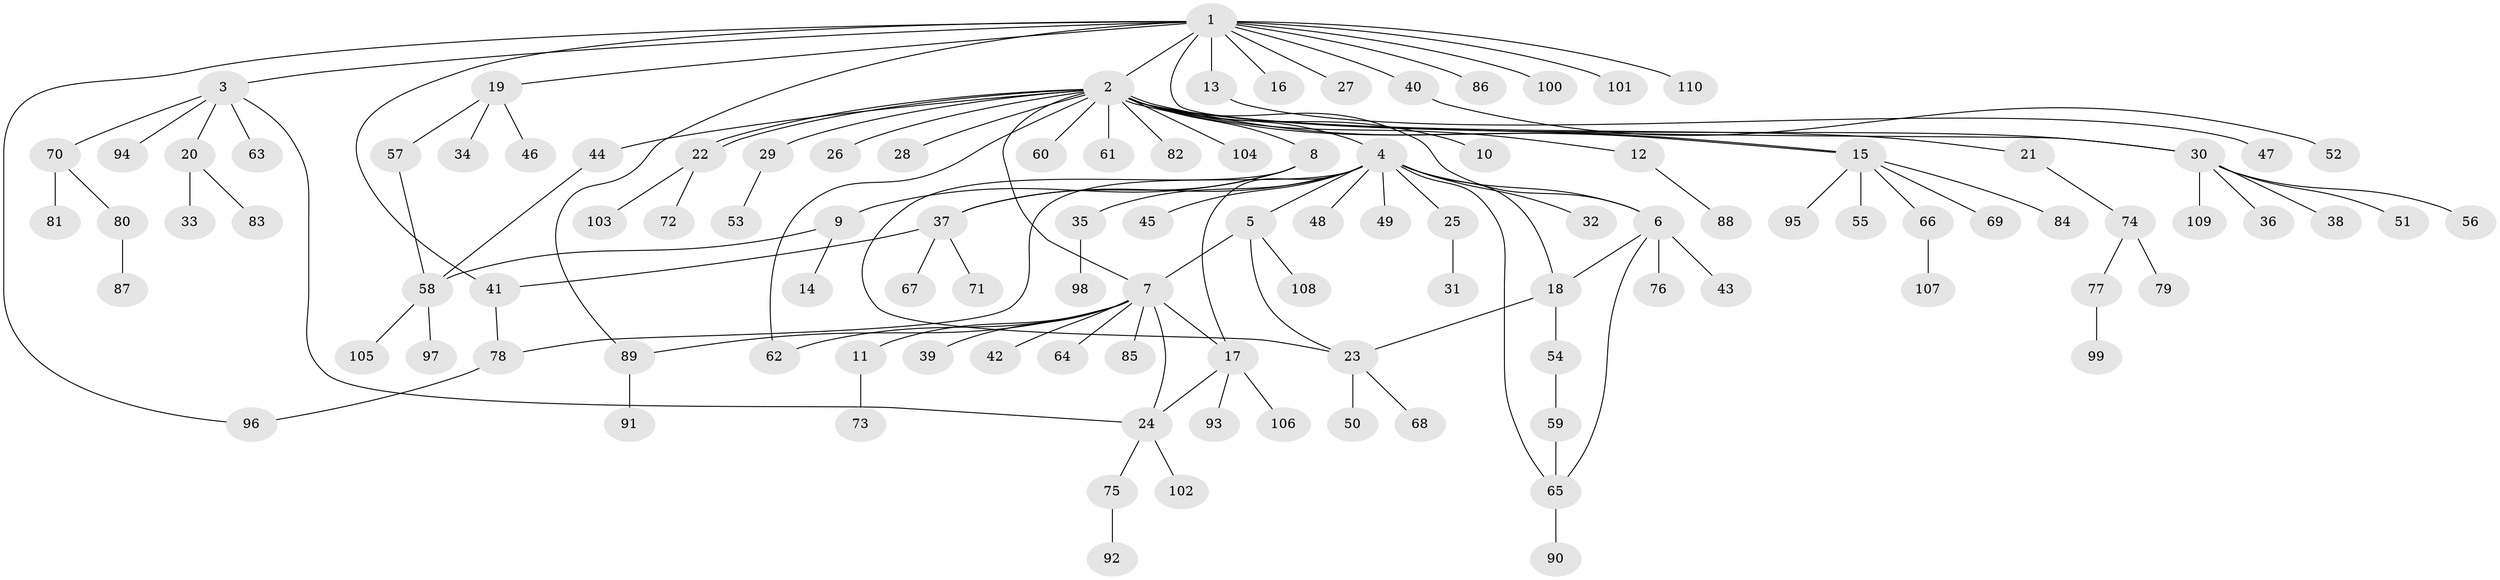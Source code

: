 // coarse degree distribution, {14: 0.0125, 21: 0.0125, 7: 0.025, 13: 0.0125, 12: 0.0125, 5: 0.05, 1: 0.6875, 4: 0.075, 3: 0.0375, 2: 0.0625, 6: 0.0125}
// Generated by graph-tools (version 1.1) at 2025/51/02/27/25 19:51:59]
// undirected, 110 vertices, 130 edges
graph export_dot {
graph [start="1"]
  node [color=gray90,style=filled];
  1;
  2;
  3;
  4;
  5;
  6;
  7;
  8;
  9;
  10;
  11;
  12;
  13;
  14;
  15;
  16;
  17;
  18;
  19;
  20;
  21;
  22;
  23;
  24;
  25;
  26;
  27;
  28;
  29;
  30;
  31;
  32;
  33;
  34;
  35;
  36;
  37;
  38;
  39;
  40;
  41;
  42;
  43;
  44;
  45;
  46;
  47;
  48;
  49;
  50;
  51;
  52;
  53;
  54;
  55;
  56;
  57;
  58;
  59;
  60;
  61;
  62;
  63;
  64;
  65;
  66;
  67;
  68;
  69;
  70;
  71;
  72;
  73;
  74;
  75;
  76;
  77;
  78;
  79;
  80;
  81;
  82;
  83;
  84;
  85;
  86;
  87;
  88;
  89;
  90;
  91;
  92;
  93;
  94;
  95;
  96;
  97;
  98;
  99;
  100;
  101;
  102;
  103;
  104;
  105;
  106;
  107;
  108;
  109;
  110;
  1 -- 2;
  1 -- 3;
  1 -- 13;
  1 -- 16;
  1 -- 19;
  1 -- 27;
  1 -- 30;
  1 -- 40;
  1 -- 41;
  1 -- 86;
  1 -- 89;
  1 -- 96;
  1 -- 100;
  1 -- 101;
  1 -- 110;
  2 -- 4;
  2 -- 6;
  2 -- 7;
  2 -- 8;
  2 -- 10;
  2 -- 12;
  2 -- 15;
  2 -- 15;
  2 -- 21;
  2 -- 22;
  2 -- 22;
  2 -- 26;
  2 -- 28;
  2 -- 29;
  2 -- 30;
  2 -- 44;
  2 -- 60;
  2 -- 61;
  2 -- 62;
  2 -- 82;
  2 -- 104;
  3 -- 20;
  3 -- 24;
  3 -- 63;
  3 -- 70;
  3 -- 94;
  4 -- 5;
  4 -- 6;
  4 -- 17;
  4 -- 18;
  4 -- 25;
  4 -- 32;
  4 -- 35;
  4 -- 37;
  4 -- 45;
  4 -- 48;
  4 -- 49;
  4 -- 65;
  4 -- 78;
  5 -- 7;
  5 -- 23;
  5 -- 108;
  6 -- 18;
  6 -- 43;
  6 -- 65;
  6 -- 76;
  7 -- 11;
  7 -- 17;
  7 -- 24;
  7 -- 39;
  7 -- 42;
  7 -- 62;
  7 -- 64;
  7 -- 85;
  7 -- 89;
  8 -- 9;
  8 -- 23;
  8 -- 37;
  9 -- 14;
  9 -- 58;
  11 -- 73;
  12 -- 88;
  13 -- 47;
  15 -- 55;
  15 -- 66;
  15 -- 69;
  15 -- 84;
  15 -- 95;
  17 -- 24;
  17 -- 93;
  17 -- 106;
  18 -- 23;
  18 -- 54;
  19 -- 34;
  19 -- 46;
  19 -- 57;
  20 -- 33;
  20 -- 83;
  21 -- 74;
  22 -- 72;
  22 -- 103;
  23 -- 50;
  23 -- 68;
  24 -- 75;
  24 -- 102;
  25 -- 31;
  29 -- 53;
  30 -- 36;
  30 -- 38;
  30 -- 51;
  30 -- 56;
  30 -- 109;
  35 -- 98;
  37 -- 41;
  37 -- 67;
  37 -- 71;
  40 -- 52;
  41 -- 78;
  44 -- 58;
  54 -- 59;
  57 -- 58;
  58 -- 97;
  58 -- 105;
  59 -- 65;
  65 -- 90;
  66 -- 107;
  70 -- 80;
  70 -- 81;
  74 -- 77;
  74 -- 79;
  75 -- 92;
  77 -- 99;
  78 -- 96;
  80 -- 87;
  89 -- 91;
}
